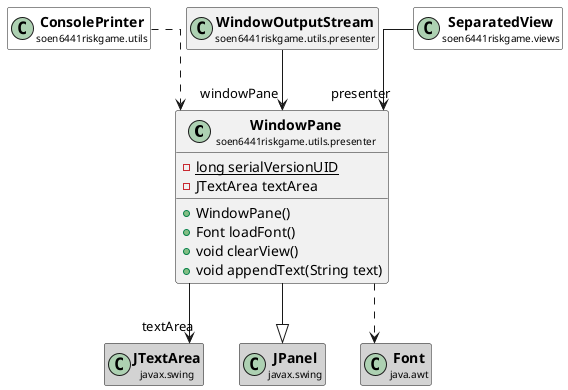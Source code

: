 @startuml

skinparam svgLinkTarget _parent
skinparam linetype ortho
set namespaceSeparator none
class "<b><size:14>WindowPane</b>\n<size:10>soen6441riskgame.utils.presenter" as soen6441riskgame.utils.presenter.WindowPane  [[../../../soen6441riskgame/utils/presenter/WindowPane.html{soen6441riskgame.utils.presenter.WindowPane}]] {
{static} -long serialVersionUID
-JTextArea textArea
+WindowPane()
+Font loadFont()
+void clearView()
+void appendText(String text)
}


class "<b><size:14>ConsolePrinter</b>\n<size:10>soen6441riskgame.utils" as soen6441riskgame.utils.ConsolePrinter  [[../../../soen6441riskgame/utils/ConsolePrinter.html{soen6441riskgame.utils.ConsolePrinter}]] #white {
}

hide soen6441riskgame.utils.ConsolePrinter fields
hide soen6441riskgame.utils.ConsolePrinter methods

soen6441riskgame.utils.ConsolePrinter ..> soen6441riskgame.utils.presenter.WindowPane

class "<b><size:14>WindowOutputStream</b>\n<size:10>soen6441riskgame.utils.presenter" as soen6441riskgame.utils.presenter.WindowOutputStream  [[../../../soen6441riskgame/utils/presenter/WindowOutputStream.html{soen6441riskgame.utils.presenter.WindowOutputStream}]] {
}

hide soen6441riskgame.utils.presenter.WindowOutputStream fields
hide soen6441riskgame.utils.presenter.WindowOutputStream methods

soen6441riskgame.utils.presenter.WindowOutputStream -->  "windowPane" soen6441riskgame.utils.presenter.WindowPane

class "<b><size:14>JTextArea</b>\n<size:10>javax.swing" as javax.swing.JTextArea  #lightgrey {
}

hide javax.swing.JTextArea fields
hide javax.swing.JTextArea methods

soen6441riskgame.utils.presenter.WindowPane -->  "textArea" javax.swing.JTextArea

class "<b><size:14>JPanel</b>\n<size:10>javax.swing" as javax.swing.JPanel  #lightgrey {
}

hide javax.swing.JPanel fields
hide javax.swing.JPanel methods

soen6441riskgame.utils.presenter.WindowPane --|> javax.swing.JPanel

class "<b><size:14>Font</b>\n<size:10>java.awt" as java.awt.Font  #lightgrey {
}

hide java.awt.Font fields
hide java.awt.Font methods

soen6441riskgame.utils.presenter.WindowPane ..> java.awt.Font

class "<b><size:14>SeparatedView</b>\n<size:10>soen6441riskgame.views" as soen6441riskgame.views.SeparatedView  [[../../../soen6441riskgame/views/SeparatedView.html{soen6441riskgame.views.SeparatedView}]] #white {
}

hide soen6441riskgame.views.SeparatedView fields
hide soen6441riskgame.views.SeparatedView methods

soen6441riskgame.views.SeparatedView -->  "presenter" soen6441riskgame.utils.presenter.WindowPane


@enduml
